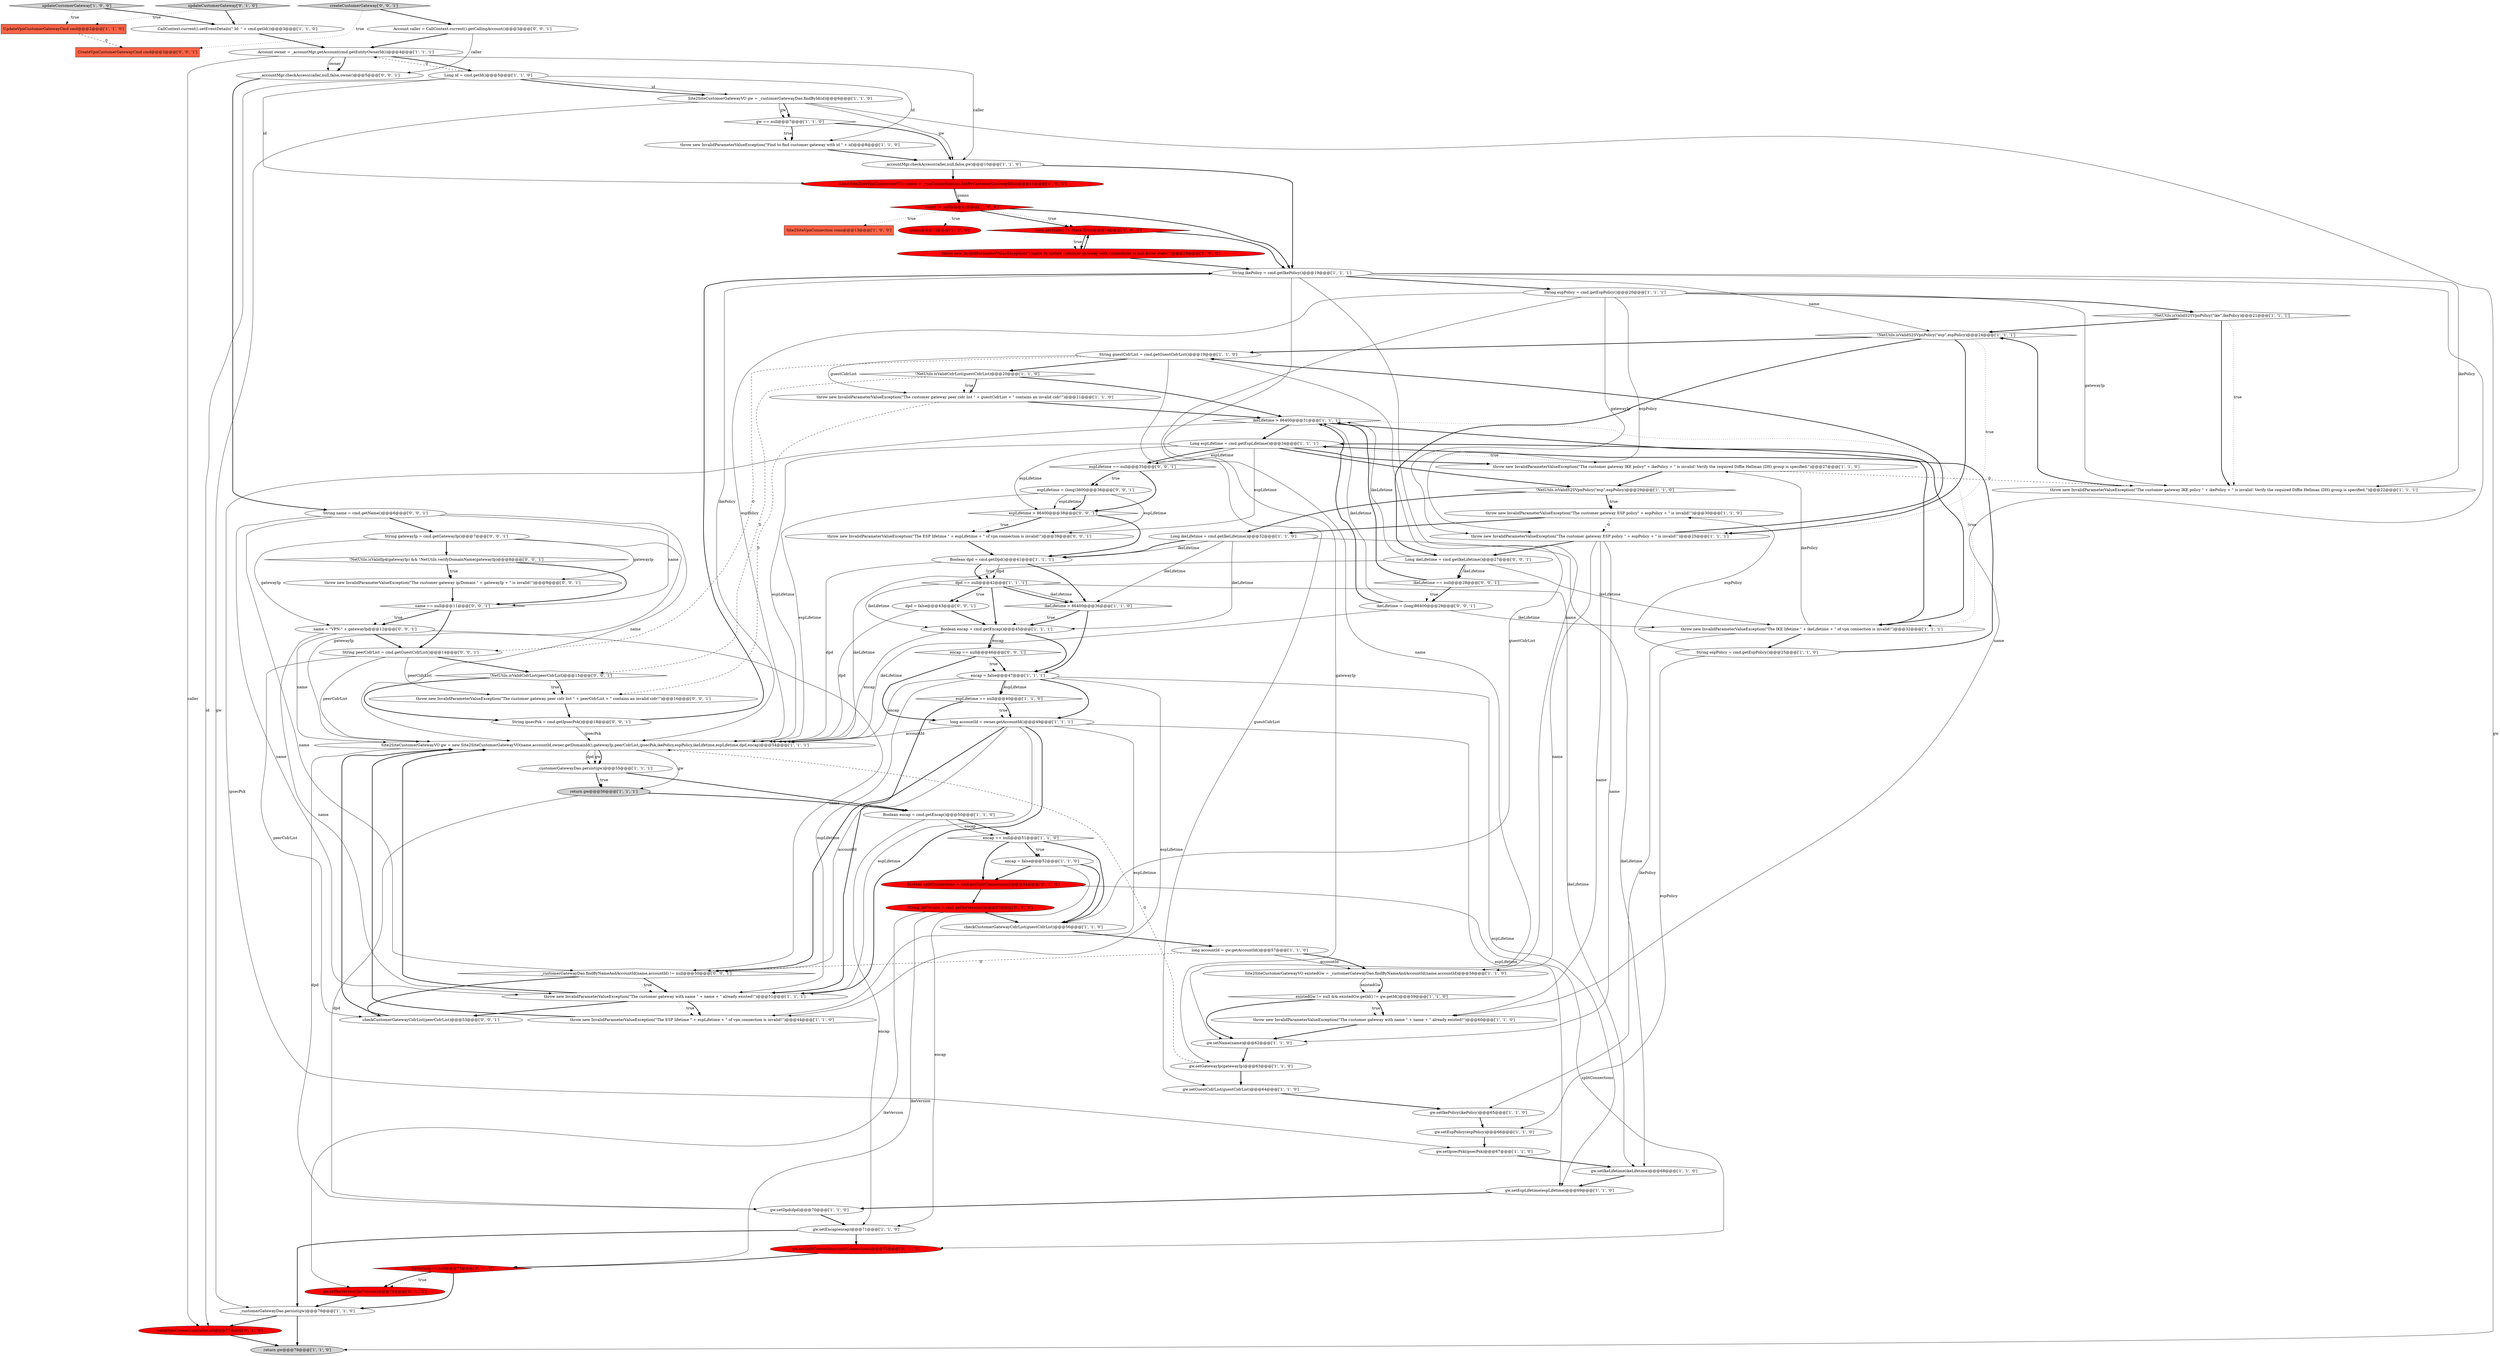 digraph {
16 [style = filled, label = "ikeLifetime > 86400@@@36@@@['1', '1', '0']", fillcolor = white, shape = diamond image = "AAA0AAABBB1BBB"];
94 [style = filled, label = "_accountMgr.checkAccess(caller,null,false,owner)@@@5@@@['0', '0', '1']", fillcolor = white, shape = ellipse image = "AAA0AAABBB3BBB"];
63 [style = filled, label = "Site2SiteCustomerGatewayVO gw = new Site2SiteCustomerGatewayVO(name,accountId,owner.getDomainId(),gatewayIp,peerCidrList,ipsecPsk,ikePolicy,espPolicy,ikeLifetime,espLifetime,dpd,encap)@@@54@@@['1', '1', '1']", fillcolor = white, shape = ellipse image = "AAA0AAABBB1BBB"];
15 [style = filled, label = "gw.setIkeLifetime(ikeLifetime)@@@68@@@['1', '1', '0']", fillcolor = white, shape = ellipse image = "AAA0AAABBB1BBB"];
56 [style = filled, label = "!NetUtils.isValidS2SVpnPolicy(\"esp\",espPolicy)@@@24@@@['1', '1', '1']", fillcolor = white, shape = diamond image = "AAA0AAABBB1BBB"];
34 [style = filled, label = "encap = false@@@52@@@['1', '1', '0']", fillcolor = white, shape = ellipse image = "AAA0AAABBB1BBB"];
1 [style = filled, label = "throw new InvalidParameterValueException(\"Find to find customer gateway with id \" + id)@@@8@@@['1', '1', '0']", fillcolor = white, shape = ellipse image = "AAA0AAABBB1BBB"];
11 [style = filled, label = "updateCustomerGateway['1', '0', '0']", fillcolor = lightgray, shape = diamond image = "AAA0AAABBB1BBB"];
10 [style = filled, label = "throw new InvalidParameterValueException(\"The customer gateway ESP policy\" + espPolicy + \" is invalid!\")@@@30@@@['1', '1', '0']", fillcolor = white, shape = ellipse image = "AAA0AAABBB1BBB"];
91 [style = filled, label = "name == null@@@11@@@['0', '0', '1']", fillcolor = white, shape = diamond image = "AAA0AAABBB3BBB"];
54 [style = filled, label = "gw.setEncap(encap)@@@71@@@['1', '1', '0']", fillcolor = white, shape = ellipse image = "AAA0AAABBB1BBB"];
25 [style = filled, label = "throw new InvalidParameterValueException(\"The customer gateway with name \" + name + \" already existed!\")@@@60@@@['1', '1', '0']", fillcolor = white, shape = ellipse image = "AAA0AAABBB1BBB"];
37 [style = filled, label = "_customerGatewayDao.persist(gw)@@@55@@@['1', '1', '1']", fillcolor = white, shape = ellipse image = "AAA0AAABBB1BBB"];
58 [style = filled, label = "gw == null@@@7@@@['1', '1', '0']", fillcolor = white, shape = diamond image = "AAA0AAABBB1BBB"];
74 [style = filled, label = "throw new InvalidParameterValueException(\"The customer gateway peer cidr list \" + peerCidrList + \" contains an invalid cidr!\")@@@16@@@['0', '0', '1']", fillcolor = white, shape = ellipse image = "AAA0AAABBB3BBB"];
66 [style = filled, label = "gw.setIkeVersion(ikeVersion)@@@74@@@['0', '1', '0']", fillcolor = red, shape = ellipse image = "AAA1AAABBB2BBB"];
48 [style = filled, label = "String guestCidrList = cmd.getGuestCidrList()@@@19@@@['1', '1', '0']", fillcolor = white, shape = ellipse image = "AAA0AAABBB1BBB"];
12 [style = filled, label = "_customerGatewayDao.persist(gw)@@@76@@@['1', '1', '0']", fillcolor = white, shape = ellipse image = "AAA0AAABBB1BBB"];
40 [style = filled, label = "gw.setIkePolicy(ikePolicy)@@@65@@@['1', '1', '0']", fillcolor = white, shape = ellipse image = "AAA0AAABBB1BBB"];
87 [style = filled, label = "Long ikeLifetime = cmd.getIkeLifetime()@@@27@@@['0', '0', '1']", fillcolor = white, shape = ellipse image = "AAA0AAABBB3BBB"];
31 [style = filled, label = "Boolean encap = cmd.getEncap()@@@50@@@['1', '1', '0']", fillcolor = white, shape = ellipse image = "AAA0AAABBB1BBB"];
71 [style = filled, label = "encap == null@@@46@@@['0', '0', '1']", fillcolor = white, shape = diamond image = "AAA0AAABBB3BBB"];
57 [style = filled, label = "Boolean dpd = cmd.getDpd()@@@41@@@['1', '1', '1']", fillcolor = white, shape = ellipse image = "AAA0AAABBB1BBB"];
19 [style = filled, label = "String espPolicy = cmd.getEspPolicy()@@@25@@@['1', '1', '0']", fillcolor = white, shape = ellipse image = "AAA0AAABBB1BBB"];
30 [style = filled, label = "String espPolicy = cmd.getEspPolicy()@@@20@@@['1', '1', '1']", fillcolor = white, shape = ellipse image = "AAA0AAABBB1BBB"];
23 [style = filled, label = "UpdateVpnCustomerGatewayCmd cmd@@@2@@@['1', '1', '0']", fillcolor = tomato, shape = box image = "AAA0AAABBB1BBB"];
36 [style = filled, label = "conns != null@@@12@@@['1', '0', '0']", fillcolor = red, shape = diamond image = "AAA1AAABBB1BBB"];
59 [style = filled, label = "throw new InvalidParameterValueException(\"The customer gateway with name \" + name + \" already existed!\")@@@51@@@['1', '1', '1']", fillcolor = white, shape = ellipse image = "AAA0AAABBB1BBB"];
68 [style = filled, label = "setupVpnConnection(caller,id)@@@77@@@['0', '1', '0']", fillcolor = red, shape = ellipse image = "AAA1AAABBB2BBB"];
67 [style = filled, label = "gw.setSplitConnections(splitConnections)@@@72@@@['0', '1', '0']", fillcolor = red, shape = ellipse image = "AAA1AAABBB2BBB"];
35 [style = filled, label = "gw.setEspPolicy(espPolicy)@@@66@@@['1', '1', '0']", fillcolor = white, shape = ellipse image = "AAA0AAABBB1BBB"];
26 [style = filled, label = "long accountId = owner.getAccountId()@@@49@@@['1', '1', '1']", fillcolor = white, shape = ellipse image = "AAA0AAABBB1BBB"];
76 [style = filled, label = "ikeLifetime = (long)86400@@@29@@@['0', '0', '1']", fillcolor = white, shape = ellipse image = "AAA0AAABBB3BBB"];
43 [style = filled, label = "gw.setGuestCidrList(guestCidrList)@@@64@@@['1', '1', '0']", fillcolor = white, shape = ellipse image = "AAA0AAABBB1BBB"];
50 [style = filled, label = "String ikePolicy = cmd.getIkePolicy()@@@19@@@['1', '1', '1']", fillcolor = white, shape = ellipse image = "AAA0AAABBB1BBB"];
52 [style = filled, label = "ikeLifetime > 86400@@@31@@@['1', '1', '1']", fillcolor = white, shape = diamond image = "AAA0AAABBB1BBB"];
28 [style = filled, label = "Long espLifetime = cmd.getEspLifetime()@@@34@@@['1', '1', '1']", fillcolor = white, shape = ellipse image = "AAA0AAABBB1BBB"];
6 [style = filled, label = "return gw@@@56@@@['1', '1', '1']", fillcolor = lightgray, shape = ellipse image = "AAA0AAABBB1BBB"];
8 [style = filled, label = "conns@@@13@@@['1', '0', '0']", fillcolor = red, shape = ellipse image = "AAA1AAABBB1BBB"];
17 [style = filled, label = "Site2SiteCustomerGatewayVO existedGw = _customerGatewayDao.findByNameAndAccountId(name,accountId)@@@58@@@['1', '1', '0']", fillcolor = white, shape = ellipse image = "AAA0AAABBB1BBB"];
77 [style = filled, label = "String gatewayIp = cmd.getGatewayIp()@@@7@@@['0', '0', '1']", fillcolor = white, shape = ellipse image = "AAA0AAABBB3BBB"];
81 [style = filled, label = "String peerCidrList = cmd.getGuestCidrList()@@@14@@@['0', '0', '1']", fillcolor = white, shape = ellipse image = "AAA0AAABBB3BBB"];
9 [style = filled, label = "throw new InvalidParameterValueException(\"The IKE lifetime \" + ikeLifetime + \" of vpn connection is invalid!\")@@@32@@@['1', '1', '1']", fillcolor = white, shape = ellipse image = "AAA0AAABBB1BBB"];
33 [style = filled, label = "encap = false@@@47@@@['1', '1', '1']", fillcolor = white, shape = ellipse image = "AAA0AAABBB1BBB"];
82 [style = filled, label = "ikeLifetime == null@@@28@@@['0', '0', '1']", fillcolor = white, shape = diamond image = "AAA0AAABBB3BBB"];
55 [style = filled, label = "conn.getState() != State.Error@@@14@@@['1', '0', '0']", fillcolor = red, shape = diamond image = "AAA1AAABBB1BBB"];
89 [style = filled, label = "throw new InvalidParameterValueException(\"The ESP lifetime \" + espLifetime + \" of vpn connection is invalid!\")@@@39@@@['0', '0', '1']", fillcolor = white, shape = ellipse image = "AAA0AAABBB3BBB"];
38 [style = filled, label = "throw new InvalidParameterValueException(\"The customer gateway peer cidr list \" + guestCidrList + \" contains an invalid cidr!\")@@@21@@@['1', '1', '0']", fillcolor = white, shape = ellipse image = "AAA0AAABBB1BBB"];
41 [style = filled, label = "!NetUtils.isValidCidrList(guestCidrList)@@@20@@@['1', '1', '0']", fillcolor = white, shape = diamond image = "AAA0AAABBB1BBB"];
18 [style = filled, label = "espLifetime == null@@@40@@@['1', '1', '0']", fillcolor = white, shape = diamond image = "AAA0AAABBB1BBB"];
79 [style = filled, label = "createCustomerGateway['0', '0', '1']", fillcolor = lightgray, shape = diamond image = "AAA0AAABBB3BBB"];
49 [style = filled, label = "throw new InvalidParameterValueException(\"The customer gateway ESP policy \" + espPolicy + \" is invalid!\")@@@25@@@['1', '1', '1']", fillcolor = white, shape = ellipse image = "AAA0AAABBB1BBB"];
60 [style = filled, label = "throw new InvalidParameterValueException(\"The customer gateway IKE policy\" + ikePolicy + \" is invalid! Verify the required Diffie Hellman (DH) group is specified.\")@@@27@@@['1', '1', '0']", fillcolor = white, shape = ellipse image = "AAA0AAABBB1BBB"];
85 [style = filled, label = "name = \"VPN-\" + gatewayIp@@@12@@@['0', '0', '1']", fillcolor = white, shape = ellipse image = "AAA0AAABBB3BBB"];
4 [style = filled, label = "gw.setDpd(dpd)@@@70@@@['1', '1', '0']", fillcolor = white, shape = ellipse image = "AAA0AAABBB1BBB"];
42 [style = filled, label = "gw.setIpsecPsk(ipsecPsk)@@@67@@@['1', '1', '0']", fillcolor = white, shape = ellipse image = "AAA0AAABBB1BBB"];
70 [style = filled, label = "updateCustomerGateway['0', '1', '0']", fillcolor = lightgray, shape = diamond image = "AAA0AAABBB2BBB"];
61 [style = filled, label = "encap == null@@@51@@@['1', '1', '0']", fillcolor = white, shape = diamond image = "AAA0AAABBB1BBB"];
51 [style = filled, label = "Long ikeLifetime = cmd.getIkeLifetime()@@@32@@@['1', '1', '0']", fillcolor = white, shape = ellipse image = "AAA0AAABBB1BBB"];
21 [style = filled, label = "Boolean encap = cmd.getEncap()@@@45@@@['1', '1', '1']", fillcolor = white, shape = ellipse image = "AAA0AAABBB1BBB"];
86 [style = filled, label = "espLifetime == null@@@35@@@['0', '0', '1']", fillcolor = white, shape = diamond image = "AAA0AAABBB3BBB"];
45 [style = filled, label = "throw new InvalidParameterValueException(\"The customer gateway IKE policy \" + ikePolicy + \" is invalid! Verify the required Diffie Hellman (DH) group is specified.\")@@@22@@@['1', '1', '1']", fillcolor = white, shape = ellipse image = "AAA0AAABBB1BBB"];
83 [style = filled, label = "CreateVpnCustomerGatewayCmd cmd@@@2@@@['0', '0', '1']", fillcolor = tomato, shape = box image = "AAA0AAABBB3BBB"];
2 [style = filled, label = "existedGw != null && existedGw.getId() != gw.getId()@@@59@@@['1', '1', '0']", fillcolor = white, shape = diamond image = "AAA0AAABBB1BBB"];
64 [style = filled, label = "ikeVersion != null@@@73@@@['0', '1', '0']", fillcolor = red, shape = diamond image = "AAA1AAABBB2BBB"];
29 [style = filled, label = "throw new InvalidParameterValueException(\"The ESP lifetime \" + espLifetime + \" of vpn connection is invalid!\")@@@44@@@['1', '1', '0']", fillcolor = white, shape = ellipse image = "AAA0AAABBB1BBB"];
39 [style = filled, label = "throw new InvalidParameterValueException(\"Unable to update customer gateway with connections in non-Error state!\")@@@15@@@['1', '0', '0']", fillcolor = red, shape = ellipse image = "AAA1AAABBB1BBB"];
90 [style = filled, label = "!NetUtils.isValidCidrList(peerCidrList)@@@15@@@['0', '0', '1']", fillcolor = white, shape = diamond image = "AAA0AAABBB3BBB"];
20 [style = filled, label = "return gw@@@78@@@['1', '1', '0']", fillcolor = lightgray, shape = ellipse image = "AAA0AAABBB1BBB"];
88 [style = filled, label = "checkCustomerGatewayCidrList(peerCidrList)@@@53@@@['0', '0', '1']", fillcolor = white, shape = ellipse image = "AAA0AAABBB3BBB"];
53 [style = filled, label = "gw.setName(name)@@@62@@@['1', '1', '0']", fillcolor = white, shape = ellipse image = "AAA0AAABBB1BBB"];
92 [style = filled, label = "Account caller = CallContext.current().getCallingAccount()@@@3@@@['0', '0', '1']", fillcolor = white, shape = ellipse image = "AAA0AAABBB3BBB"];
13 [style = filled, label = "Site2SiteCustomerGatewayVO gw = _customerGatewayDao.findById(id)@@@6@@@['1', '1', '0']", fillcolor = white, shape = ellipse image = "AAA0AAABBB1BBB"];
47 [style = filled, label = "List<Site2SiteVpnConnectionVO> conns = _vpnConnectionDao.listByCustomerGatewayId(id)@@@11@@@['1', '0', '0']", fillcolor = red, shape = ellipse image = "AAA1AAABBB1BBB"];
72 [style = filled, label = "espLifetime > 86400@@@38@@@['0', '0', '1']", fillcolor = white, shape = diamond image = "AAA0AAABBB3BBB"];
7 [style = filled, label = "Site2SiteVpnConnection conn@@@13@@@['1', '0', '0']", fillcolor = tomato, shape = box image = "AAA0AAABBB1BBB"];
24 [style = filled, label = "gw.setGatewayIp(gatewayIp)@@@63@@@['1', '1', '0']", fillcolor = white, shape = ellipse image = "AAA0AAABBB1BBB"];
32 [style = filled, label = "dpd == null@@@42@@@['1', '1', '1']", fillcolor = white, shape = diamond image = "AAA0AAABBB1BBB"];
93 [style = filled, label = "!NetUtils.isValidIp4(gatewayIp) && !NetUtils.verifyDomainName(gatewayIp)@@@8@@@['0', '0', '1']", fillcolor = white, shape = diamond image = "AAA0AAABBB3BBB"];
14 [style = filled, label = "checkCustomerGatewayCidrList(guestCidrList)@@@56@@@['1', '1', '0']", fillcolor = white, shape = ellipse image = "AAA0AAABBB1BBB"];
46 [style = filled, label = "Account owner = _accountMgr.getAccount(cmd.getEntityOwnerId())@@@4@@@['1', '1', '1']", fillcolor = white, shape = ellipse image = "AAA0AAABBB1BBB"];
0 [style = filled, label = "!NetUtils.isValidS2SVpnPolicy(\"ike\",ikePolicy)@@@21@@@['1', '1', '1']", fillcolor = white, shape = diamond image = "AAA0AAABBB1BBB"];
5 [style = filled, label = "!NetUtils.isValidS2SVpnPolicy(\"esp\",espPolicy)@@@29@@@['1', '1', '0']", fillcolor = white, shape = diamond image = "AAA0AAABBB1BBB"];
44 [style = filled, label = "gw.setEspLifetime(espLifetime)@@@69@@@['1', '1', '0']", fillcolor = white, shape = ellipse image = "AAA0AAABBB1BBB"];
84 [style = filled, label = "String ipsecPsk = cmd.getIpsecPsk()@@@18@@@['0', '0', '1']", fillcolor = white, shape = ellipse image = "AAA0AAABBB3BBB"];
75 [style = filled, label = "_customerGatewayDao.findByNameAndAccountId(name,accountId) != null@@@50@@@['0', '0', '1']", fillcolor = white, shape = diamond image = "AAA0AAABBB3BBB"];
65 [style = filled, label = "String ikeVersion = cmd.getIkeVersion()@@@55@@@['0', '1', '0']", fillcolor = red, shape = ellipse image = "AAA1AAABBB2BBB"];
62 [style = filled, label = "long accountId = gw.getAccountId()@@@57@@@['1', '1', '0']", fillcolor = white, shape = ellipse image = "AAA0AAABBB1BBB"];
3 [style = filled, label = "Long id = cmd.getId()@@@5@@@['1', '1', '0']", fillcolor = white, shape = ellipse image = "AAA0AAABBB1BBB"];
78 [style = filled, label = "espLifetime = (long)3600@@@36@@@['0', '0', '1']", fillcolor = white, shape = ellipse image = "AAA0AAABBB3BBB"];
69 [style = filled, label = "Boolean splitConnections = cmd.getSplitConnections()@@@54@@@['0', '1', '0']", fillcolor = red, shape = ellipse image = "AAA1AAABBB2BBB"];
22 [style = filled, label = "CallContext.current().setEventDetails(\" Id: \" + cmd.getId())@@@3@@@['1', '1', '0']", fillcolor = white, shape = ellipse image = "AAA0AAABBB1BBB"];
27 [style = filled, label = "_accountMgr.checkAccess(caller,null,false,gw)@@@10@@@['1', '1', '0']", fillcolor = white, shape = ellipse image = "AAA0AAABBB1BBB"];
73 [style = filled, label = "dpd = false@@@43@@@['0', '0', '1']", fillcolor = white, shape = ellipse image = "AAA0AAABBB3BBB"];
80 [style = filled, label = "throw new InvalidParameterValueException(\"The customer gateway ip/Domain \" + gatewayIp + \" is invalid!\")@@@9@@@['0', '0', '1']", fillcolor = white, shape = ellipse image = "AAA0AAABBB3BBB"];
95 [style = filled, label = "String name = cmd.getName()@@@6@@@['0', '0', '1']", fillcolor = white, shape = ellipse image = "AAA0AAABBB3BBB"];
36->8 [style = dotted, label="true"];
95->77 [style = bold, label=""];
90->74 [style = dotted, label="true"];
33->63 [style = solid, label="encap"];
38->52 [style = bold, label=""];
72->57 [style = bold, label=""];
49->25 [style = solid, label="name"];
55->39 [style = dotted, label="true"];
31->61 [style = bold, label=""];
1->27 [style = bold, label=""];
76->52 [style = bold, label=""];
13->27 [style = solid, label="gw"];
9->60 [style = solid, label="ikePolicy"];
49->48 [style = bold, label=""];
25->53 [style = bold, label=""];
84->50 [style = bold, label=""];
73->21 [style = bold, label=""];
21->63 [style = solid, label="encap"];
13->12 [style = solid, label="gw"];
24->43 [style = bold, label=""];
21->71 [style = bold, label=""];
51->16 [style = solid, label="ikeLifetime"];
65->14 [style = bold, label=""];
41->38 [style = dotted, label="true"];
79->92 [style = bold, label=""];
88->63 [style = bold, label=""];
3->68 [style = solid, label="id"];
36->55 [style = bold, label=""];
12->68 [style = bold, label=""];
46->68 [style = solid, label="caller"];
85->63 [style = solid, label="name"];
59->88 [style = bold, label=""];
28->89 [style = solid, label="espLifetime"];
82->76 [style = bold, label=""];
33->29 [style = solid, label="espLifetime"];
43->40 [style = bold, label=""];
87->82 [style = bold, label=""];
52->28 [style = bold, label=""];
78->72 [style = solid, label="espLifetime"];
2->53 [style = bold, label=""];
90->84 [style = bold, label=""];
85->75 [style = solid, label="name"];
2->25 [style = dotted, label="true"];
93->80 [style = dotted, label="true"];
52->9 [style = dotted, label="true"];
33->18 [style = bold, label=""];
37->31 [style = bold, label=""];
71->33 [style = bold, label=""];
26->63 [style = solid, label="accountId"];
29->63 [style = bold, label=""];
50->53 [style = solid, label="name"];
57->16 [style = bold, label=""];
21->71 [style = solid, label="encap"];
77->63 [style = solid, label="gatewayIp"];
77->93 [style = bold, label=""];
10->49 [style = dashed, label="0"];
82->52 [style = bold, label=""];
24->63 [style = dashed, label="0"];
91->81 [style = bold, label=""];
19->28 [style = bold, label=""];
34->69 [style = bold, label=""];
46->94 [style = bold, label=""];
62->17 [style = solid, label="accountId"];
50->63 [style = solid, label="ikePolicy"];
81->90 [style = bold, label=""];
26->59 [style = solid, label="espLifetime"];
2->25 [style = bold, label=""];
81->88 [style = solid, label="peerCidrList"];
38->74 [style = dashed, label="0"];
95->91 [style = solid, label="name"];
42->15 [style = bold, label=""];
39->50 [style = bold, label=""];
5->10 [style = bold, label=""];
65->64 [style = solid, label="ikeVersion"];
92->94 [style = solid, label="caller"];
0->45 [style = dotted, label="true"];
28->5 [style = bold, label=""];
22->46 [style = bold, label=""];
48->41 [style = bold, label=""];
10->51 [style = bold, label=""];
67->64 [style = bold, label=""];
90->74 [style = bold, label=""];
75->59 [style = bold, label=""];
64->12 [style = bold, label=""];
58->1 [style = dotted, label="true"];
52->9 [style = bold, label=""];
3->1 [style = solid, label="id"];
50->45 [style = solid, label="ikePolicy"];
50->30 [style = bold, label=""];
54->12 [style = bold, label=""];
57->32 [style = solid, label="dpd"];
94->95 [style = bold, label=""];
86->78 [style = dotted, label="true"];
86->72 [style = bold, label=""];
86->78 [style = bold, label=""];
30->49 [style = solid, label="gatewayIp"];
51->21 [style = solid, label="ikeLifetime"];
95->59 [style = solid, label="name"];
81->74 [style = solid, label="peerCidrList"];
33->18 [style = solid, label="espLifetime"];
70->23 [style = dotted, label="true"];
57->32 [style = bold, label=""];
36->7 [style = dotted, label="true"];
76->9 [style = solid, label="ikeLifetime"];
82->76 [style = dotted, label="true"];
36->55 [style = dotted, label="true"];
17->2 [style = bold, label=""];
44->4 [style = bold, label=""];
63->37 [style = solid, label="gw"];
41->90 [style = dashed, label="0"];
16->33 [style = bold, label=""];
18->26 [style = dotted, label="true"];
75->59 [style = dotted, label="true"];
28->72 [style = solid, label="espLifetime"];
59->63 [style = bold, label=""];
53->24 [style = bold, label=""];
63->37 [style = bold, label=""];
64->66 [style = bold, label=""];
32->21 [style = solid, label="ikeLifetime"];
45->56 [style = bold, label=""];
56->48 [style = bold, label=""];
70->22 [style = bold, label=""];
41->38 [style = bold, label=""];
62->17 [style = bold, label=""];
16->21 [style = dotted, label="true"];
36->50 [style = bold, label=""];
34->14 [style = bold, label=""];
71->33 [style = dotted, label="true"];
27->47 [style = bold, label=""];
63->37 [style = solid, label="dpd"];
50->56 [style = solid, label="name"];
47->36 [style = solid, label="conns"];
28->86 [style = solid, label="espLifetime"];
47->36 [style = bold, label=""];
80->91 [style = bold, label=""];
72->89 [style = dotted, label="true"];
62->75 [style = dashed, label="0"];
51->15 [style = solid, label="ikeLifetime"];
32->73 [style = bold, label=""];
49->53 [style = solid, label="name"];
93->91 [style = bold, label=""];
19->35 [style = solid, label="espPolicy"];
46->27 [style = solid, label="caller"];
34->54 [style = solid, label="encap"];
87->52 [style = solid, label="ikeLifetime"];
40->35 [style = bold, label=""];
0->45 [style = bold, label=""];
76->63 [style = solid, label="ikeLifetime"];
19->10 [style = solid, label="espPolicy"];
35->42 [style = bold, label=""];
48->38 [style = solid, label="guestCidrList"];
5->10 [style = dotted, label="true"];
77->80 [style = solid, label="gatewayIp"];
46->94 [style = solid, label="owner"];
74->84 [style = bold, label=""];
18->26 [style = bold, label=""];
61->69 [style = bold, label=""];
31->61 [style = solid, label="encap"];
93->80 [style = bold, label=""];
63->6 [style = solid, label="gw"];
12->20 [style = bold, label=""];
15->44 [style = bold, label=""];
3->46 [style = dashed, label="0"];
48->14 [style = solid, label="guestCidrList"];
51->57 [style = solid, label="ikeLifetime"];
26->75 [style = solid, label="accountId"];
89->57 [style = bold, label=""];
18->59 [style = bold, label=""];
72->89 [style = bold, label=""];
33->59 [style = solid, label="espLifetime"];
32->16 [style = bold, label=""];
26->75 [style = bold, label=""];
55->39 [style = bold, label=""];
77->85 [style = solid, label="gatewayIp"];
87->9 [style = solid, label="ikeLifetime"];
4->54 [style = bold, label=""];
33->26 [style = bold, label=""];
13->20 [style = solid, label="gw"];
60->5 [style = bold, label=""];
59->29 [style = dotted, label="true"];
9->28 [style = bold, label=""];
26->44 [style = solid, label="espLifetime"];
66->12 [style = bold, label=""];
58->1 [style = bold, label=""];
33->44 [style = solid, label="espLifetime"];
61->34 [style = bold, label=""];
78->72 [style = bold, label=""];
30->45 [style = solid, label="gatewayIp"];
65->66 [style = solid, label="ikeVersion"];
84->63 [style = solid, label="ipsecPsk"];
76->52 [style = solid, label="ikeLifetime"];
37->6 [style = dotted, label="true"];
64->66 [style = dotted, label="true"];
87->63 [style = solid, label="ikeLifetime"];
54->67 [style = bold, label=""];
28->60 [style = bold, label=""];
78->89 [style = solid, label="espLifetime"];
63->4 [style = solid, label="dpd"];
49->87 [style = bold, label=""];
28->60 [style = dotted, label="true"];
85->81 [style = bold, label=""];
11->22 [style = bold, label=""];
9->19 [style = bold, label=""];
28->63 [style = solid, label="espLifetime"];
55->50 [style = bold, label=""];
30->0 [style = bold, label=""];
69->67 [style = solid, label="splitConnections"];
51->57 [style = bold, label=""];
13->58 [style = solid, label="gw"];
26->59 [style = bold, label=""];
85->59 [style = solid, label="name"];
3->13 [style = solid, label="id"];
49->17 [style = solid, label="name"];
32->16 [style = solid, label="ikeLifetime"];
26->29 [style = solid, label="espLifetime"];
46->3 [style = bold, label=""];
57->32 [style = dotted, label="true"];
3->47 [style = solid, label="id"];
32->73 [style = dotted, label="true"];
69->65 [style = bold, label=""];
71->26 [style = bold, label=""];
32->21 [style = bold, label=""];
58->27 [style = bold, label=""];
56->49 [style = bold, label=""];
5->51 [style = bold, label=""];
91->85 [style = bold, label=""];
17->2 [style = solid, label="existedGw"];
39->55 [style = bold, label=""];
30->49 [style = solid, label="espPolicy"];
23->83 [style = dashed, label="0"];
6->4 [style = solid, label="dpd"];
21->33 [style = bold, label=""];
50->25 [style = solid, label="name"];
32->15 [style = solid, label="ikeLifetime"];
11->23 [style = dotted, label="true"];
57->63 [style = solid, label="dpd"];
31->54 [style = solid, label="encap"];
87->82 [style = solid, label="ikeLifetime"];
91->85 [style = dotted, label="true"];
78->63 [style = solid, label="espLifetime"];
28->86 [style = bold, label=""];
30->63 [style = solid, label="espPolicy"];
79->83 [style = dotted, label="true"];
13->58 [style = bold, label=""];
37->6 [style = bold, label=""];
61->34 [style = dotted, label="true"];
48->43 [style = solid, label="guestCidrList"];
41->52 [style = bold, label=""];
9->40 [style = solid, label="ikePolicy"];
48->81 [style = dashed, label="0"];
50->17 [style = solid, label="name"];
92->46 [style = bold, label=""];
75->88 [style = bold, label=""];
59->29 [style = bold, label=""];
6->31 [style = bold, label=""];
61->14 [style = bold, label=""];
0->56 [style = bold, label=""];
95->63 [style = solid, label="name"];
16->21 [style = bold, label=""];
27->50 [style = bold, label=""];
30->24 [style = solid, label="gatewayIp"];
3->13 [style = bold, label=""];
52->42 [style = solid, label="ipsecPsk"];
14->62 [style = bold, label=""];
56->49 [style = dotted, label="true"];
81->63 [style = solid, label="peerCidrList"];
60->45 [style = dashed, label="0"];
68->20 [style = bold, label=""];
95->75 [style = solid, label="name"];
56->87 [style = bold, label=""];
73->63 [style = solid, label="dpd"];
}
